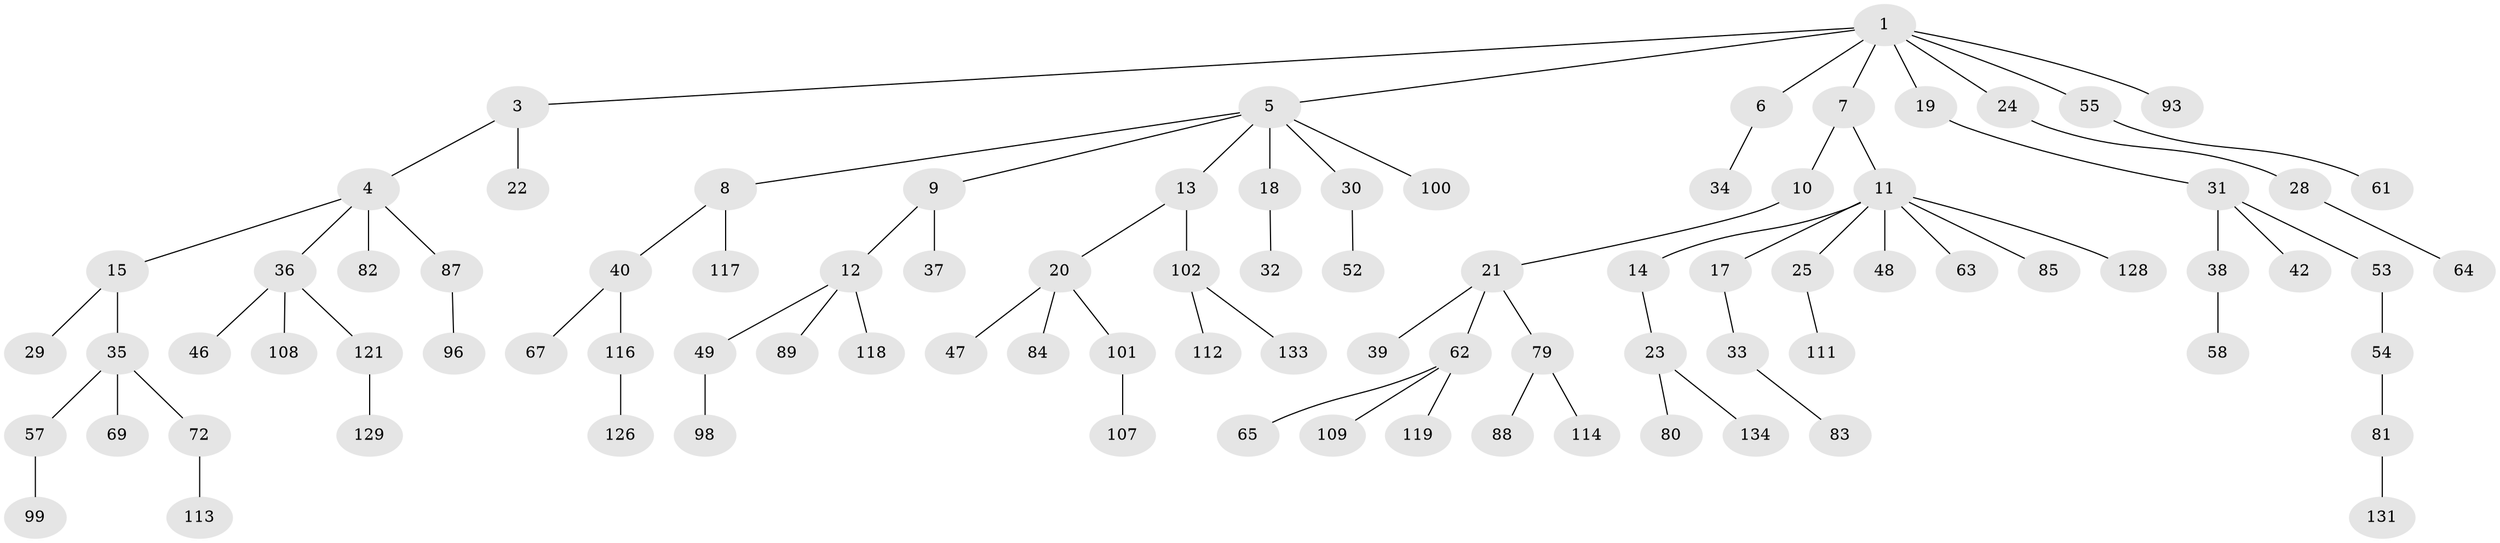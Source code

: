 // original degree distribution, {7: 0.007407407407407408, 3: 0.1259259259259259, 4: 0.06666666666666667, 6: 0.007407407407407408, 8: 0.007407407407407408, 2: 0.2222222222222222, 5: 0.044444444444444446, 1: 0.5185185185185185}
// Generated by graph-tools (version 1.1) at 2025/11/02/27/25 16:11:25]
// undirected, 90 vertices, 89 edges
graph export_dot {
graph [start="1"]
  node [color=gray90,style=filled];
  1 [super="+2"];
  3 [super="+125"];
  4 [super="+115"];
  5 [super="+66"];
  6 [super="+43"];
  7 [super="+26"];
  8 [super="+68"];
  9;
  10;
  11 [super="+16"];
  12 [super="+45"];
  13 [super="+27"];
  14 [super="+130"];
  15 [super="+78"];
  17 [super="+73"];
  18;
  19;
  20 [super="+105"];
  21 [super="+97"];
  22;
  23 [super="+132"];
  24 [super="+56"];
  25 [super="+75"];
  28 [super="+44"];
  29;
  30;
  31 [super="+51"];
  32 [super="+91"];
  33 [super="+70"];
  34 [super="+76"];
  35 [super="+71"];
  36 [super="+59"];
  37 [super="+77"];
  38 [super="+50"];
  39 [super="+92"];
  40 [super="+41"];
  42;
  46 [super="+122"];
  47 [super="+110"];
  48 [super="+120"];
  49 [super="+124"];
  52;
  53 [super="+123"];
  54 [super="+60"];
  55;
  57 [super="+95"];
  58;
  61;
  62 [super="+74"];
  63;
  64 [super="+90"];
  65;
  67 [super="+103"];
  69;
  72 [super="+94"];
  79 [super="+86"];
  80;
  81;
  82;
  83;
  84 [super="+106"];
  85;
  87;
  88;
  89;
  93;
  96;
  98;
  99;
  100;
  101 [super="+135"];
  102 [super="+104"];
  107;
  108;
  109;
  111;
  112;
  113;
  114;
  116;
  117;
  118;
  119;
  121 [super="+127"];
  126;
  128;
  129;
  131;
  133;
  134;
  1 -- 3;
  1 -- 5;
  1 -- 6;
  1 -- 7;
  1 -- 19;
  1 -- 24;
  1 -- 93;
  1 -- 55;
  3 -- 4;
  3 -- 22;
  4 -- 15;
  4 -- 36;
  4 -- 82;
  4 -- 87;
  5 -- 8;
  5 -- 9;
  5 -- 13;
  5 -- 18;
  5 -- 30;
  5 -- 100;
  6 -- 34;
  7 -- 10;
  7 -- 11;
  8 -- 40;
  8 -- 117;
  9 -- 12;
  9 -- 37;
  10 -- 21;
  11 -- 14;
  11 -- 25;
  11 -- 48;
  11 -- 128;
  11 -- 17;
  11 -- 85;
  11 -- 63;
  12 -- 89;
  12 -- 49;
  12 -- 118;
  13 -- 20;
  13 -- 102;
  14 -- 23;
  15 -- 29;
  15 -- 35;
  17 -- 33;
  18 -- 32;
  19 -- 31;
  20 -- 47;
  20 -- 84;
  20 -- 101;
  21 -- 39;
  21 -- 62;
  21 -- 79;
  23 -- 80;
  23 -- 134;
  24 -- 28;
  25 -- 111;
  28 -- 64;
  30 -- 52;
  31 -- 38;
  31 -- 42;
  31 -- 53;
  33 -- 83;
  35 -- 57;
  35 -- 69;
  35 -- 72;
  36 -- 46;
  36 -- 108;
  36 -- 121;
  38 -- 58;
  40 -- 67;
  40 -- 116;
  49 -- 98;
  53 -- 54;
  54 -- 81;
  55 -- 61;
  57 -- 99;
  62 -- 65;
  62 -- 109;
  62 -- 119;
  72 -- 113;
  79 -- 88;
  79 -- 114;
  81 -- 131;
  87 -- 96;
  101 -- 107;
  102 -- 112;
  102 -- 133;
  116 -- 126;
  121 -- 129;
}
